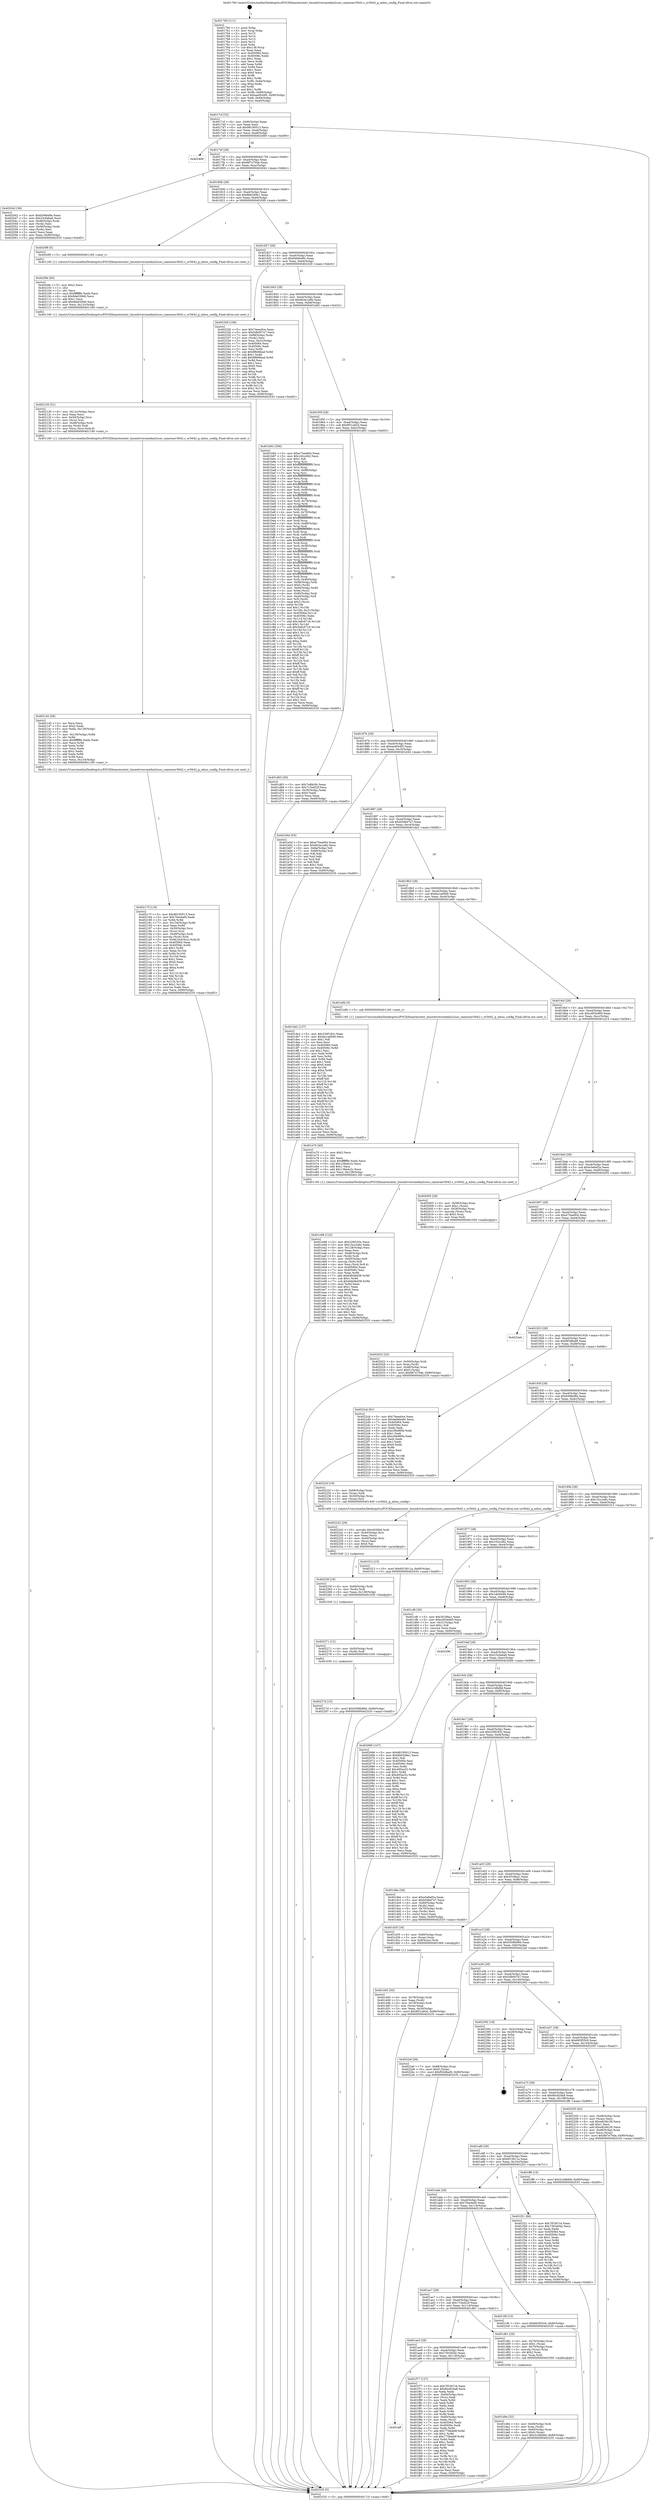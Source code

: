 digraph "0x401760" {
  label = "0x401760 (/mnt/c/Users/mathe/Desktop/tcc/POCII/binaries/extr_linuxdriversmediai2csoc_cameraov5642.c_ov5642_g_mbus_config_Final-ollvm.out::main(0))"
  labelloc = "t"
  node[shape=record]

  Entry [label="",width=0.3,height=0.3,shape=circle,fillcolor=black,style=filled]
  "0x4017cf" [label="{
     0x4017cf [32]\l
     | [instrs]\l
     &nbsp;&nbsp;0x4017cf \<+6\>: mov -0x90(%rbp),%eax\l
     &nbsp;&nbsp;0x4017d5 \<+2\>: mov %eax,%ecx\l
     &nbsp;&nbsp;0x4017d7 \<+6\>: sub $0x88195013,%ecx\l
     &nbsp;&nbsp;0x4017dd \<+6\>: mov %eax,-0xa4(%rbp)\l
     &nbsp;&nbsp;0x4017e3 \<+6\>: mov %ecx,-0xa8(%rbp)\l
     &nbsp;&nbsp;0x4017e9 \<+6\>: je 0000000000402469 \<main+0xd09\>\l
  }"]
  "0x402469" [label="{
     0x402469\l
  }", style=dashed]
  "0x4017ef" [label="{
     0x4017ef [28]\l
     | [instrs]\l
     &nbsp;&nbsp;0x4017ef \<+5\>: jmp 00000000004017f4 \<main+0x94\>\l
     &nbsp;&nbsp;0x4017f4 \<+6\>: mov -0xa4(%rbp),%eax\l
     &nbsp;&nbsp;0x4017fa \<+5\>: sub $0x887e70de,%eax\l
     &nbsp;&nbsp;0x4017ff \<+6\>: mov %eax,-0xac(%rbp)\l
     &nbsp;&nbsp;0x401805 \<+6\>: je 0000000000402042 \<main+0x8e2\>\l
  }"]
  Exit [label="",width=0.3,height=0.3,shape=circle,fillcolor=black,style=filled,peripheries=2]
  "0x402042" [label="{
     0x402042 [36]\l
     | [instrs]\l
     &nbsp;&nbsp;0x402042 \<+5\>: mov $0xfc09bd8e,%eax\l
     &nbsp;&nbsp;0x402047 \<+5\>: mov $0x23c6aba6,%ecx\l
     &nbsp;&nbsp;0x40204c \<+4\>: mov -0x48(%rbp),%rdx\l
     &nbsp;&nbsp;0x402050 \<+2\>: mov (%rdx),%esi\l
     &nbsp;&nbsp;0x402052 \<+4\>: mov -0x58(%rbp),%rdx\l
     &nbsp;&nbsp;0x402056 \<+2\>: cmp (%rdx),%esi\l
     &nbsp;&nbsp;0x402058 \<+3\>: cmovl %ecx,%eax\l
     &nbsp;&nbsp;0x40205b \<+6\>: mov %eax,-0x90(%rbp)\l
     &nbsp;&nbsp;0x402061 \<+5\>: jmp 0000000000402535 \<main+0xdd5\>\l
  }"]
  "0x40180b" [label="{
     0x40180b [28]\l
     | [instrs]\l
     &nbsp;&nbsp;0x40180b \<+5\>: jmp 0000000000401810 \<main+0xb0\>\l
     &nbsp;&nbsp;0x401810 \<+6\>: mov -0xa4(%rbp),%eax\l
     &nbsp;&nbsp;0x401816 \<+5\>: sub $0x8b6349e1,%eax\l
     &nbsp;&nbsp;0x40181b \<+6\>: mov %eax,-0xb0(%rbp)\l
     &nbsp;&nbsp;0x401821 \<+6\>: je 00000000004020f9 \<main+0x999\>\l
  }"]
  "0x40227d" [label="{
     0x40227d [15]\l
     | [instrs]\l
     &nbsp;&nbsp;0x40227d \<+10\>: movl $0x5508b984,-0x90(%rbp)\l
     &nbsp;&nbsp;0x402287 \<+5\>: jmp 0000000000402535 \<main+0xdd5\>\l
  }"]
  "0x4020f9" [label="{
     0x4020f9 [5]\l
     | [instrs]\l
     &nbsp;&nbsp;0x4020f9 \<+5\>: call 0000000000401160 \<next_i\>\l
     | [calls]\l
     &nbsp;&nbsp;0x401160 \{1\} (/mnt/c/Users/mathe/Desktop/tcc/POCII/binaries/extr_linuxdriversmediai2csoc_cameraov5642.c_ov5642_g_mbus_config_Final-ollvm.out::next_i)\l
  }"]
  "0x401827" [label="{
     0x401827 [28]\l
     | [instrs]\l
     &nbsp;&nbsp;0x401827 \<+5\>: jmp 000000000040182c \<main+0xcc\>\l
     &nbsp;&nbsp;0x40182c \<+6\>: mov -0xa4(%rbp),%eax\l
     &nbsp;&nbsp;0x401832 \<+5\>: sub $0x9a9eb48c,%eax\l
     &nbsp;&nbsp;0x401837 \<+6\>: mov %eax,-0xb4(%rbp)\l
     &nbsp;&nbsp;0x40183d \<+6\>: je 0000000000402326 \<main+0xbc6\>\l
  }"]
  "0x402271" [label="{
     0x402271 [12]\l
     | [instrs]\l
     &nbsp;&nbsp;0x402271 \<+4\>: mov -0x50(%rbp),%rdi\l
     &nbsp;&nbsp;0x402275 \<+3\>: mov (%rdi),%rdi\l
     &nbsp;&nbsp;0x402278 \<+5\>: call 0000000000401030 \<free@plt\>\l
     | [calls]\l
     &nbsp;&nbsp;0x401030 \{1\} (unknown)\l
  }"]
  "0x402326" [label="{
     0x402326 [108]\l
     | [instrs]\l
     &nbsp;&nbsp;0x402326 \<+5\>: mov $0x74eea0ce,%eax\l
     &nbsp;&nbsp;0x40232b \<+5\>: mov $0x5db007e7,%ecx\l
     &nbsp;&nbsp;0x402330 \<+7\>: mov -0x88(%rbp),%rdx\l
     &nbsp;&nbsp;0x402337 \<+2\>: mov (%rdx),%esi\l
     &nbsp;&nbsp;0x402339 \<+3\>: mov %esi,-0x2c(%rbp)\l
     &nbsp;&nbsp;0x40233c \<+7\>: mov 0x405064,%esi\l
     &nbsp;&nbsp;0x402343 \<+7\>: mov 0x40506c,%edi\l
     &nbsp;&nbsp;0x40234a \<+3\>: mov %esi,%r8d\l
     &nbsp;&nbsp;0x40234d \<+7\>: sub $0x8f8d6bad,%r8d\l
     &nbsp;&nbsp;0x402354 \<+4\>: sub $0x1,%r8d\l
     &nbsp;&nbsp;0x402358 \<+7\>: add $0x8f8d6bad,%r8d\l
     &nbsp;&nbsp;0x40235f \<+4\>: imul %r8d,%esi\l
     &nbsp;&nbsp;0x402363 \<+3\>: and $0x1,%esi\l
     &nbsp;&nbsp;0x402366 \<+3\>: cmp $0x0,%esi\l
     &nbsp;&nbsp;0x402369 \<+4\>: sete %r9b\l
     &nbsp;&nbsp;0x40236d \<+3\>: cmp $0xa,%edi\l
     &nbsp;&nbsp;0x402370 \<+4\>: setl %r10b\l
     &nbsp;&nbsp;0x402374 \<+3\>: mov %r9b,%r11b\l
     &nbsp;&nbsp;0x402377 \<+3\>: and %r10b,%r11b\l
     &nbsp;&nbsp;0x40237a \<+3\>: xor %r10b,%r9b\l
     &nbsp;&nbsp;0x40237d \<+3\>: or %r9b,%r11b\l
     &nbsp;&nbsp;0x402380 \<+4\>: test $0x1,%r11b\l
     &nbsp;&nbsp;0x402384 \<+3\>: cmovne %ecx,%eax\l
     &nbsp;&nbsp;0x402387 \<+6\>: mov %eax,-0x90(%rbp)\l
     &nbsp;&nbsp;0x40238d \<+5\>: jmp 0000000000402535 \<main+0xdd5\>\l
  }"]
  "0x401843" [label="{
     0x401843 [28]\l
     | [instrs]\l
     &nbsp;&nbsp;0x401843 \<+5\>: jmp 0000000000401848 \<main+0xe8\>\l
     &nbsp;&nbsp;0x401848 \<+6\>: mov -0xa4(%rbp),%eax\l
     &nbsp;&nbsp;0x40184e \<+5\>: sub $0x9e3a1a6b,%eax\l
     &nbsp;&nbsp;0x401853 \<+6\>: mov %eax,-0xb8(%rbp)\l
     &nbsp;&nbsp;0x401859 \<+6\>: je 0000000000401b92 \<main+0x432\>\l
  }"]
  "0x40225f" [label="{
     0x40225f [18]\l
     | [instrs]\l
     &nbsp;&nbsp;0x40225f \<+4\>: mov -0x68(%rbp),%rdi\l
     &nbsp;&nbsp;0x402263 \<+3\>: mov (%rdi),%rdi\l
     &nbsp;&nbsp;0x402266 \<+6\>: mov %eax,-0x138(%rbp)\l
     &nbsp;&nbsp;0x40226c \<+5\>: call 0000000000401030 \<free@plt\>\l
     | [calls]\l
     &nbsp;&nbsp;0x401030 \{1\} (unknown)\l
  }"]
  "0x401b92" [label="{
     0x401b92 [356]\l
     | [instrs]\l
     &nbsp;&nbsp;0x401b92 \<+5\>: mov $0xe75ea904,%eax\l
     &nbsp;&nbsp;0x401b97 \<+5\>: mov $0x162ccfd2,%ecx\l
     &nbsp;&nbsp;0x401b9c \<+2\>: mov $0x1,%dl\l
     &nbsp;&nbsp;0x401b9e \<+3\>: mov %rsp,%rsi\l
     &nbsp;&nbsp;0x401ba1 \<+4\>: add $0xfffffffffffffff0,%rsi\l
     &nbsp;&nbsp;0x401ba5 \<+3\>: mov %rsi,%rsp\l
     &nbsp;&nbsp;0x401ba8 \<+7\>: mov %rsi,-0x88(%rbp)\l
     &nbsp;&nbsp;0x401baf \<+3\>: mov %rsp,%rsi\l
     &nbsp;&nbsp;0x401bb2 \<+4\>: add $0xfffffffffffffff0,%rsi\l
     &nbsp;&nbsp;0x401bb6 \<+3\>: mov %rsi,%rsp\l
     &nbsp;&nbsp;0x401bb9 \<+3\>: mov %rsp,%rdi\l
     &nbsp;&nbsp;0x401bbc \<+4\>: add $0xfffffffffffffff0,%rdi\l
     &nbsp;&nbsp;0x401bc0 \<+3\>: mov %rdi,%rsp\l
     &nbsp;&nbsp;0x401bc3 \<+4\>: mov %rdi,-0x80(%rbp)\l
     &nbsp;&nbsp;0x401bc7 \<+3\>: mov %rsp,%rdi\l
     &nbsp;&nbsp;0x401bca \<+4\>: add $0xfffffffffffffff0,%rdi\l
     &nbsp;&nbsp;0x401bce \<+3\>: mov %rdi,%rsp\l
     &nbsp;&nbsp;0x401bd1 \<+4\>: mov %rdi,-0x78(%rbp)\l
     &nbsp;&nbsp;0x401bd5 \<+3\>: mov %rsp,%rdi\l
     &nbsp;&nbsp;0x401bd8 \<+4\>: add $0xfffffffffffffff0,%rdi\l
     &nbsp;&nbsp;0x401bdc \<+3\>: mov %rdi,%rsp\l
     &nbsp;&nbsp;0x401bdf \<+4\>: mov %rdi,-0x70(%rbp)\l
     &nbsp;&nbsp;0x401be3 \<+3\>: mov %rsp,%rdi\l
     &nbsp;&nbsp;0x401be6 \<+4\>: add $0xfffffffffffffff0,%rdi\l
     &nbsp;&nbsp;0x401bea \<+3\>: mov %rdi,%rsp\l
     &nbsp;&nbsp;0x401bed \<+4\>: mov %rdi,-0x68(%rbp)\l
     &nbsp;&nbsp;0x401bf1 \<+3\>: mov %rsp,%rdi\l
     &nbsp;&nbsp;0x401bf4 \<+4\>: add $0xfffffffffffffff0,%rdi\l
     &nbsp;&nbsp;0x401bf8 \<+3\>: mov %rdi,%rsp\l
     &nbsp;&nbsp;0x401bfb \<+4\>: mov %rdi,-0x60(%rbp)\l
     &nbsp;&nbsp;0x401bff \<+3\>: mov %rsp,%rdi\l
     &nbsp;&nbsp;0x401c02 \<+4\>: add $0xfffffffffffffff0,%rdi\l
     &nbsp;&nbsp;0x401c06 \<+3\>: mov %rdi,%rsp\l
     &nbsp;&nbsp;0x401c09 \<+4\>: mov %rdi,-0x58(%rbp)\l
     &nbsp;&nbsp;0x401c0d \<+3\>: mov %rsp,%rdi\l
     &nbsp;&nbsp;0x401c10 \<+4\>: add $0xfffffffffffffff0,%rdi\l
     &nbsp;&nbsp;0x401c14 \<+3\>: mov %rdi,%rsp\l
     &nbsp;&nbsp;0x401c17 \<+4\>: mov %rdi,-0x50(%rbp)\l
     &nbsp;&nbsp;0x401c1b \<+3\>: mov %rsp,%rdi\l
     &nbsp;&nbsp;0x401c1e \<+4\>: add $0xfffffffffffffff0,%rdi\l
     &nbsp;&nbsp;0x401c22 \<+3\>: mov %rdi,%rsp\l
     &nbsp;&nbsp;0x401c25 \<+4\>: mov %rdi,-0x48(%rbp)\l
     &nbsp;&nbsp;0x401c29 \<+3\>: mov %rsp,%rdi\l
     &nbsp;&nbsp;0x401c2c \<+4\>: add $0xfffffffffffffff0,%rdi\l
     &nbsp;&nbsp;0x401c30 \<+3\>: mov %rdi,%rsp\l
     &nbsp;&nbsp;0x401c33 \<+4\>: mov %rdi,-0x40(%rbp)\l
     &nbsp;&nbsp;0x401c37 \<+7\>: mov -0x88(%rbp),%rdi\l
     &nbsp;&nbsp;0x401c3e \<+6\>: movl $0x0,(%rdi)\l
     &nbsp;&nbsp;0x401c44 \<+7\>: mov -0x94(%rbp),%r8d\l
     &nbsp;&nbsp;0x401c4b \<+3\>: mov %r8d,(%rsi)\l
     &nbsp;&nbsp;0x401c4e \<+4\>: mov -0x80(%rbp),%rdi\l
     &nbsp;&nbsp;0x401c52 \<+7\>: mov -0xa0(%rbp),%r9\l
     &nbsp;&nbsp;0x401c59 \<+3\>: mov %r9,(%rdi)\l
     &nbsp;&nbsp;0x401c5c \<+3\>: cmpl $0x2,(%rsi)\l
     &nbsp;&nbsp;0x401c5f \<+4\>: setne %r10b\l
     &nbsp;&nbsp;0x401c63 \<+4\>: and $0x1,%r10b\l
     &nbsp;&nbsp;0x401c67 \<+4\>: mov %r10b,-0x31(%rbp)\l
     &nbsp;&nbsp;0x401c6b \<+8\>: mov 0x405064,%r11d\l
     &nbsp;&nbsp;0x401c73 \<+7\>: mov 0x40506c,%ebx\l
     &nbsp;&nbsp;0x401c7a \<+3\>: mov %r11d,%r14d\l
     &nbsp;&nbsp;0x401c7d \<+7\>: add $0x3a6c6718,%r14d\l
     &nbsp;&nbsp;0x401c84 \<+4\>: sub $0x1,%r14d\l
     &nbsp;&nbsp;0x401c88 \<+7\>: sub $0x3a6c6718,%r14d\l
     &nbsp;&nbsp;0x401c8f \<+4\>: imul %r14d,%r11d\l
     &nbsp;&nbsp;0x401c93 \<+4\>: and $0x1,%r11d\l
     &nbsp;&nbsp;0x401c97 \<+4\>: cmp $0x0,%r11d\l
     &nbsp;&nbsp;0x401c9b \<+4\>: sete %r10b\l
     &nbsp;&nbsp;0x401c9f \<+3\>: cmp $0xa,%ebx\l
     &nbsp;&nbsp;0x401ca2 \<+4\>: setl %r15b\l
     &nbsp;&nbsp;0x401ca6 \<+3\>: mov %r10b,%r12b\l
     &nbsp;&nbsp;0x401ca9 \<+4\>: xor $0xff,%r12b\l
     &nbsp;&nbsp;0x401cad \<+3\>: mov %r15b,%r13b\l
     &nbsp;&nbsp;0x401cb0 \<+4\>: xor $0xff,%r13b\l
     &nbsp;&nbsp;0x401cb4 \<+3\>: xor $0x1,%dl\l
     &nbsp;&nbsp;0x401cb7 \<+3\>: mov %r12b,%sil\l
     &nbsp;&nbsp;0x401cba \<+4\>: and $0xff,%sil\l
     &nbsp;&nbsp;0x401cbe \<+3\>: and %dl,%r10b\l
     &nbsp;&nbsp;0x401cc1 \<+3\>: mov %r13b,%dil\l
     &nbsp;&nbsp;0x401cc4 \<+4\>: and $0xff,%dil\l
     &nbsp;&nbsp;0x401cc8 \<+3\>: and %dl,%r15b\l
     &nbsp;&nbsp;0x401ccb \<+3\>: or %r10b,%sil\l
     &nbsp;&nbsp;0x401cce \<+3\>: or %r15b,%dil\l
     &nbsp;&nbsp;0x401cd1 \<+3\>: xor %dil,%sil\l
     &nbsp;&nbsp;0x401cd4 \<+3\>: or %r13b,%r12b\l
     &nbsp;&nbsp;0x401cd7 \<+4\>: xor $0xff,%r12b\l
     &nbsp;&nbsp;0x401cdb \<+3\>: or $0x1,%dl\l
     &nbsp;&nbsp;0x401cde \<+3\>: and %dl,%r12b\l
     &nbsp;&nbsp;0x401ce1 \<+3\>: or %r12b,%sil\l
     &nbsp;&nbsp;0x401ce4 \<+4\>: test $0x1,%sil\l
     &nbsp;&nbsp;0x401ce8 \<+3\>: cmovne %ecx,%eax\l
     &nbsp;&nbsp;0x401ceb \<+6\>: mov %eax,-0x90(%rbp)\l
     &nbsp;&nbsp;0x401cf1 \<+5\>: jmp 0000000000402535 \<main+0xdd5\>\l
  }"]
  "0x40185f" [label="{
     0x40185f [28]\l
     | [instrs]\l
     &nbsp;&nbsp;0x40185f \<+5\>: jmp 0000000000401864 \<main+0x104\>\l
     &nbsp;&nbsp;0x401864 \<+6\>: mov -0xa4(%rbp),%eax\l
     &nbsp;&nbsp;0x40186a \<+5\>: sub $0x9f31a92d,%eax\l
     &nbsp;&nbsp;0x40186f \<+6\>: mov %eax,-0xbc(%rbp)\l
     &nbsp;&nbsp;0x401875 \<+6\>: je 0000000000401d63 \<main+0x603\>\l
  }"]
  "0x402242" [label="{
     0x402242 [29]\l
     | [instrs]\l
     &nbsp;&nbsp;0x402242 \<+10\>: movabs $0x4030b6,%rdi\l
     &nbsp;&nbsp;0x40224c \<+4\>: mov -0x40(%rbp),%rsi\l
     &nbsp;&nbsp;0x402250 \<+2\>: mov %eax,(%rsi)\l
     &nbsp;&nbsp;0x402252 \<+4\>: mov -0x40(%rbp),%rsi\l
     &nbsp;&nbsp;0x402256 \<+2\>: mov (%rsi),%esi\l
     &nbsp;&nbsp;0x402258 \<+2\>: mov $0x0,%al\l
     &nbsp;&nbsp;0x40225a \<+5\>: call 0000000000401040 \<printf@plt\>\l
     | [calls]\l
     &nbsp;&nbsp;0x401040 \{1\} (unknown)\l
  }"]
  "0x401d63" [label="{
     0x401d63 [30]\l
     | [instrs]\l
     &nbsp;&nbsp;0x401d63 \<+5\>: mov $0x7e8fa3fc,%eax\l
     &nbsp;&nbsp;0x401d68 \<+5\>: mov $0x715ed22f,%ecx\l
     &nbsp;&nbsp;0x401d6d \<+3\>: mov -0x30(%rbp),%edx\l
     &nbsp;&nbsp;0x401d70 \<+3\>: cmp $0x0,%edx\l
     &nbsp;&nbsp;0x401d73 \<+3\>: cmove %ecx,%eax\l
     &nbsp;&nbsp;0x401d76 \<+6\>: mov %eax,-0x90(%rbp)\l
     &nbsp;&nbsp;0x401d7c \<+5\>: jmp 0000000000402535 \<main+0xdd5\>\l
  }"]
  "0x40187b" [label="{
     0x40187b [28]\l
     | [instrs]\l
     &nbsp;&nbsp;0x40187b \<+5\>: jmp 0000000000401880 \<main+0x120\>\l
     &nbsp;&nbsp;0x401880 \<+6\>: mov -0xa4(%rbp),%eax\l
     &nbsp;&nbsp;0x401886 \<+5\>: sub $0xaed044f5,%eax\l
     &nbsp;&nbsp;0x40188b \<+6\>: mov %eax,-0xc0(%rbp)\l
     &nbsp;&nbsp;0x401891 \<+6\>: je 0000000000401b5d \<main+0x3fd\>\l
  }"]
  "0x40217f" [label="{
     0x40217f [119]\l
     | [instrs]\l
     &nbsp;&nbsp;0x40217f \<+5\>: mov $0x88195013,%ecx\l
     &nbsp;&nbsp;0x402184 \<+5\>: mov $0x70ee4ef4,%edx\l
     &nbsp;&nbsp;0x402189 \<+3\>: xor %r8d,%r8d\l
     &nbsp;&nbsp;0x40218c \<+7\>: mov -0x134(%rbp),%r9d\l
     &nbsp;&nbsp;0x402193 \<+4\>: imul %eax,%r9d\l
     &nbsp;&nbsp;0x402197 \<+4\>: mov -0x50(%rbp),%rsi\l
     &nbsp;&nbsp;0x40219b \<+3\>: mov (%rsi),%rsi\l
     &nbsp;&nbsp;0x40219e \<+4\>: mov -0x48(%rbp),%rdi\l
     &nbsp;&nbsp;0x4021a2 \<+3\>: movslq (%rdi),%rdi\l
     &nbsp;&nbsp;0x4021a5 \<+5\>: mov %r9d,0x4(%rsi,%rdi,8)\l
     &nbsp;&nbsp;0x4021aa \<+7\>: mov 0x405064,%eax\l
     &nbsp;&nbsp;0x4021b1 \<+8\>: mov 0x40506c,%r9d\l
     &nbsp;&nbsp;0x4021b9 \<+4\>: sub $0x1,%r8d\l
     &nbsp;&nbsp;0x4021bd \<+3\>: mov %eax,%r10d\l
     &nbsp;&nbsp;0x4021c0 \<+3\>: add %r8d,%r10d\l
     &nbsp;&nbsp;0x4021c3 \<+4\>: imul %r10d,%eax\l
     &nbsp;&nbsp;0x4021c7 \<+3\>: and $0x1,%eax\l
     &nbsp;&nbsp;0x4021ca \<+3\>: cmp $0x0,%eax\l
     &nbsp;&nbsp;0x4021cd \<+4\>: sete %r11b\l
     &nbsp;&nbsp;0x4021d1 \<+4\>: cmp $0xa,%r9d\l
     &nbsp;&nbsp;0x4021d5 \<+3\>: setl %bl\l
     &nbsp;&nbsp;0x4021d8 \<+3\>: mov %r11b,%r14b\l
     &nbsp;&nbsp;0x4021db \<+3\>: and %bl,%r14b\l
     &nbsp;&nbsp;0x4021de \<+3\>: xor %bl,%r11b\l
     &nbsp;&nbsp;0x4021e1 \<+3\>: or %r11b,%r14b\l
     &nbsp;&nbsp;0x4021e4 \<+4\>: test $0x1,%r14b\l
     &nbsp;&nbsp;0x4021e8 \<+3\>: cmovne %edx,%ecx\l
     &nbsp;&nbsp;0x4021eb \<+6\>: mov %ecx,-0x90(%rbp)\l
     &nbsp;&nbsp;0x4021f1 \<+5\>: jmp 0000000000402535 \<main+0xdd5\>\l
  }"]
  "0x401b5d" [label="{
     0x401b5d [53]\l
     | [instrs]\l
     &nbsp;&nbsp;0x401b5d \<+5\>: mov $0xe75ea904,%eax\l
     &nbsp;&nbsp;0x401b62 \<+5\>: mov $0x9e3a1a6b,%ecx\l
     &nbsp;&nbsp;0x401b67 \<+6\>: mov -0x8a(%rbp),%dl\l
     &nbsp;&nbsp;0x401b6d \<+7\>: mov -0x89(%rbp),%sil\l
     &nbsp;&nbsp;0x401b74 \<+3\>: mov %dl,%dil\l
     &nbsp;&nbsp;0x401b77 \<+3\>: and %sil,%dil\l
     &nbsp;&nbsp;0x401b7a \<+3\>: xor %sil,%dl\l
     &nbsp;&nbsp;0x401b7d \<+3\>: or %dl,%dil\l
     &nbsp;&nbsp;0x401b80 \<+4\>: test $0x1,%dil\l
     &nbsp;&nbsp;0x401b84 \<+3\>: cmovne %ecx,%eax\l
     &nbsp;&nbsp;0x401b87 \<+6\>: mov %eax,-0x90(%rbp)\l
     &nbsp;&nbsp;0x401b8d \<+5\>: jmp 0000000000402535 \<main+0xdd5\>\l
  }"]
  "0x401897" [label="{
     0x401897 [28]\l
     | [instrs]\l
     &nbsp;&nbsp;0x401897 \<+5\>: jmp 000000000040189c \<main+0x13c\>\l
     &nbsp;&nbsp;0x40189c \<+6\>: mov -0xa4(%rbp),%eax\l
     &nbsp;&nbsp;0x4018a2 \<+5\>: sub $0xb5dbd7a7,%eax\l
     &nbsp;&nbsp;0x4018a7 \<+6\>: mov %eax,-0xc4(%rbp)\l
     &nbsp;&nbsp;0x4018ad \<+6\>: je 0000000000401de2 \<main+0x682\>\l
  }"]
  "0x402535" [label="{
     0x402535 [5]\l
     | [instrs]\l
     &nbsp;&nbsp;0x402535 \<+5\>: jmp 00000000004017cf \<main+0x6f\>\l
  }"]
  "0x401760" [label="{
     0x401760 [111]\l
     | [instrs]\l
     &nbsp;&nbsp;0x401760 \<+1\>: push %rbp\l
     &nbsp;&nbsp;0x401761 \<+3\>: mov %rsp,%rbp\l
     &nbsp;&nbsp;0x401764 \<+2\>: push %r15\l
     &nbsp;&nbsp;0x401766 \<+2\>: push %r14\l
     &nbsp;&nbsp;0x401768 \<+2\>: push %r13\l
     &nbsp;&nbsp;0x40176a \<+2\>: push %r12\l
     &nbsp;&nbsp;0x40176c \<+1\>: push %rbx\l
     &nbsp;&nbsp;0x40176d \<+7\>: sub $0x138,%rsp\l
     &nbsp;&nbsp;0x401774 \<+2\>: xor %eax,%eax\l
     &nbsp;&nbsp;0x401776 \<+7\>: mov 0x405064,%ecx\l
     &nbsp;&nbsp;0x40177d \<+7\>: mov 0x40506c,%edx\l
     &nbsp;&nbsp;0x401784 \<+3\>: sub $0x1,%eax\l
     &nbsp;&nbsp;0x401787 \<+3\>: mov %ecx,%r8d\l
     &nbsp;&nbsp;0x40178a \<+3\>: add %eax,%r8d\l
     &nbsp;&nbsp;0x40178d \<+4\>: imul %r8d,%ecx\l
     &nbsp;&nbsp;0x401791 \<+3\>: and $0x1,%ecx\l
     &nbsp;&nbsp;0x401794 \<+3\>: cmp $0x0,%ecx\l
     &nbsp;&nbsp;0x401797 \<+4\>: sete %r9b\l
     &nbsp;&nbsp;0x40179b \<+4\>: and $0x1,%r9b\l
     &nbsp;&nbsp;0x40179f \<+7\>: mov %r9b,-0x8a(%rbp)\l
     &nbsp;&nbsp;0x4017a6 \<+3\>: cmp $0xa,%edx\l
     &nbsp;&nbsp;0x4017a9 \<+4\>: setl %r9b\l
     &nbsp;&nbsp;0x4017ad \<+4\>: and $0x1,%r9b\l
     &nbsp;&nbsp;0x4017b1 \<+7\>: mov %r9b,-0x89(%rbp)\l
     &nbsp;&nbsp;0x4017b8 \<+10\>: movl $0xaed044f5,-0x90(%rbp)\l
     &nbsp;&nbsp;0x4017c2 \<+6\>: mov %edi,-0x94(%rbp)\l
     &nbsp;&nbsp;0x4017c8 \<+7\>: mov %rsi,-0xa0(%rbp)\l
  }"]
  "0x402145" [label="{
     0x402145 [58]\l
     | [instrs]\l
     &nbsp;&nbsp;0x402145 \<+2\>: xor %ecx,%ecx\l
     &nbsp;&nbsp;0x402147 \<+5\>: mov $0x2,%edx\l
     &nbsp;&nbsp;0x40214c \<+6\>: mov %edx,-0x130(%rbp)\l
     &nbsp;&nbsp;0x402152 \<+1\>: cltd\l
     &nbsp;&nbsp;0x402153 \<+7\>: mov -0x130(%rbp),%r8d\l
     &nbsp;&nbsp;0x40215a \<+3\>: idiv %r8d\l
     &nbsp;&nbsp;0x40215d \<+6\>: imul $0xfffffffe,%edx,%edx\l
     &nbsp;&nbsp;0x402163 \<+3\>: mov %ecx,%r9d\l
     &nbsp;&nbsp;0x402166 \<+3\>: sub %edx,%r9d\l
     &nbsp;&nbsp;0x402169 \<+2\>: mov %ecx,%edx\l
     &nbsp;&nbsp;0x40216b \<+3\>: sub $0x1,%edx\l
     &nbsp;&nbsp;0x40216e \<+3\>: add %edx,%r9d\l
     &nbsp;&nbsp;0x402171 \<+3\>: sub %r9d,%ecx\l
     &nbsp;&nbsp;0x402174 \<+6\>: mov %ecx,-0x134(%rbp)\l
     &nbsp;&nbsp;0x40217a \<+5\>: call 0000000000401160 \<next_i\>\l
     | [calls]\l
     &nbsp;&nbsp;0x401160 \{1\} (/mnt/c/Users/mathe/Desktop/tcc/POCII/binaries/extr_linuxdriversmediai2csoc_cameraov5642.c_ov5642_g_mbus_config_Final-ollvm.out::next_i)\l
  }"]
  "0x402126" [label="{
     0x402126 [31]\l
     | [instrs]\l
     &nbsp;&nbsp;0x402126 \<+6\>: mov -0x12c(%rbp),%ecx\l
     &nbsp;&nbsp;0x40212c \<+3\>: imul %eax,%ecx\l
     &nbsp;&nbsp;0x40212f \<+4\>: mov -0x50(%rbp),%rsi\l
     &nbsp;&nbsp;0x402133 \<+3\>: mov (%rsi),%rsi\l
     &nbsp;&nbsp;0x402136 \<+4\>: mov -0x48(%rbp),%rdi\l
     &nbsp;&nbsp;0x40213a \<+3\>: movslq (%rdi),%rdi\l
     &nbsp;&nbsp;0x40213d \<+3\>: mov %ecx,(%rsi,%rdi,8)\l
     &nbsp;&nbsp;0x402140 \<+5\>: call 0000000000401160 \<next_i\>\l
     | [calls]\l
     &nbsp;&nbsp;0x401160 \{1\} (/mnt/c/Users/mathe/Desktop/tcc/POCII/binaries/extr_linuxdriversmediai2csoc_cameraov5642.c_ov5642_g_mbus_config_Final-ollvm.out::next_i)\l
  }"]
  "0x401de2" [label="{
     0x401de2 [137]\l
     | [instrs]\l
     &nbsp;&nbsp;0x401de2 \<+5\>: mov $0x329f183c,%eax\l
     &nbsp;&nbsp;0x401de7 \<+5\>: mov $0xba1ad949,%ecx\l
     &nbsp;&nbsp;0x401dec \<+2\>: mov $0x1,%dl\l
     &nbsp;&nbsp;0x401dee \<+2\>: xor %esi,%esi\l
     &nbsp;&nbsp;0x401df0 \<+7\>: mov 0x405064,%edi\l
     &nbsp;&nbsp;0x401df7 \<+8\>: mov 0x40506c,%r8d\l
     &nbsp;&nbsp;0x401dff \<+3\>: sub $0x1,%esi\l
     &nbsp;&nbsp;0x401e02 \<+3\>: mov %edi,%r9d\l
     &nbsp;&nbsp;0x401e05 \<+3\>: add %esi,%r9d\l
     &nbsp;&nbsp;0x401e08 \<+4\>: imul %r9d,%edi\l
     &nbsp;&nbsp;0x401e0c \<+3\>: and $0x1,%edi\l
     &nbsp;&nbsp;0x401e0f \<+3\>: cmp $0x0,%edi\l
     &nbsp;&nbsp;0x401e12 \<+4\>: sete %r10b\l
     &nbsp;&nbsp;0x401e16 \<+4\>: cmp $0xa,%r8d\l
     &nbsp;&nbsp;0x401e1a \<+4\>: setl %r11b\l
     &nbsp;&nbsp;0x401e1e \<+3\>: mov %r10b,%bl\l
     &nbsp;&nbsp;0x401e21 \<+3\>: xor $0xff,%bl\l
     &nbsp;&nbsp;0x401e24 \<+3\>: mov %r11b,%r14b\l
     &nbsp;&nbsp;0x401e27 \<+4\>: xor $0xff,%r14b\l
     &nbsp;&nbsp;0x401e2b \<+3\>: xor $0x1,%dl\l
     &nbsp;&nbsp;0x401e2e \<+3\>: mov %bl,%r15b\l
     &nbsp;&nbsp;0x401e31 \<+4\>: and $0xff,%r15b\l
     &nbsp;&nbsp;0x401e35 \<+3\>: and %dl,%r10b\l
     &nbsp;&nbsp;0x401e38 \<+3\>: mov %r14b,%r12b\l
     &nbsp;&nbsp;0x401e3b \<+4\>: and $0xff,%r12b\l
     &nbsp;&nbsp;0x401e3f \<+3\>: and %dl,%r11b\l
     &nbsp;&nbsp;0x401e42 \<+3\>: or %r10b,%r15b\l
     &nbsp;&nbsp;0x401e45 \<+3\>: or %r11b,%r12b\l
     &nbsp;&nbsp;0x401e48 \<+3\>: xor %r12b,%r15b\l
     &nbsp;&nbsp;0x401e4b \<+3\>: or %r14b,%bl\l
     &nbsp;&nbsp;0x401e4e \<+3\>: xor $0xff,%bl\l
     &nbsp;&nbsp;0x401e51 \<+3\>: or $0x1,%dl\l
     &nbsp;&nbsp;0x401e54 \<+2\>: and %dl,%bl\l
     &nbsp;&nbsp;0x401e56 \<+3\>: or %bl,%r15b\l
     &nbsp;&nbsp;0x401e59 \<+4\>: test $0x1,%r15b\l
     &nbsp;&nbsp;0x401e5d \<+3\>: cmovne %ecx,%eax\l
     &nbsp;&nbsp;0x401e60 \<+6\>: mov %eax,-0x90(%rbp)\l
     &nbsp;&nbsp;0x401e66 \<+5\>: jmp 0000000000402535 \<main+0xdd5\>\l
  }"]
  "0x4018b3" [label="{
     0x4018b3 [28]\l
     | [instrs]\l
     &nbsp;&nbsp;0x4018b3 \<+5\>: jmp 00000000004018b8 \<main+0x158\>\l
     &nbsp;&nbsp;0x4018b8 \<+6\>: mov -0xa4(%rbp),%eax\l
     &nbsp;&nbsp;0x4018be \<+5\>: sub $0xba1ad949,%eax\l
     &nbsp;&nbsp;0x4018c3 \<+6\>: mov %eax,-0xc8(%rbp)\l
     &nbsp;&nbsp;0x4018c9 \<+6\>: je 0000000000401e6b \<main+0x70b\>\l
  }"]
  "0x4020fe" [label="{
     0x4020fe [40]\l
     | [instrs]\l
     &nbsp;&nbsp;0x4020fe \<+5\>: mov $0x2,%ecx\l
     &nbsp;&nbsp;0x402103 \<+1\>: cltd\l
     &nbsp;&nbsp;0x402104 \<+2\>: idiv %ecx\l
     &nbsp;&nbsp;0x402106 \<+6\>: imul $0xfffffffe,%edx,%ecx\l
     &nbsp;&nbsp;0x40210c \<+6\>: sub $0x9de03940,%ecx\l
     &nbsp;&nbsp;0x402112 \<+3\>: add $0x1,%ecx\l
     &nbsp;&nbsp;0x402115 \<+6\>: add $0x9de03940,%ecx\l
     &nbsp;&nbsp;0x40211b \<+6\>: mov %ecx,-0x12c(%rbp)\l
     &nbsp;&nbsp;0x402121 \<+5\>: call 0000000000401160 \<next_i\>\l
     | [calls]\l
     &nbsp;&nbsp;0x401160 \{1\} (/mnt/c/Users/mathe/Desktop/tcc/POCII/binaries/extr_linuxdriversmediai2csoc_cameraov5642.c_ov5642_g_mbus_config_Final-ollvm.out::next_i)\l
  }"]
  "0x401e6b" [label="{
     0x401e6b [5]\l
     | [instrs]\l
     &nbsp;&nbsp;0x401e6b \<+5\>: call 0000000000401160 \<next_i\>\l
     | [calls]\l
     &nbsp;&nbsp;0x401160 \{1\} (/mnt/c/Users/mathe/Desktop/tcc/POCII/binaries/extr_linuxdriversmediai2csoc_cameraov5642.c_ov5642_g_mbus_config_Final-ollvm.out::next_i)\l
  }"]
  "0x4018cf" [label="{
     0x4018cf [28]\l
     | [instrs]\l
     &nbsp;&nbsp;0x4018cf \<+5\>: jmp 00000000004018d4 \<main+0x174\>\l
     &nbsp;&nbsp;0x4018d4 \<+6\>: mov -0xa4(%rbp),%eax\l
     &nbsp;&nbsp;0x4018da \<+5\>: sub $0xcd03e460,%eax\l
     &nbsp;&nbsp;0x4018df \<+6\>: mov %eax,-0xcc(%rbp)\l
     &nbsp;&nbsp;0x4018e5 \<+6\>: je 0000000000401d14 \<main+0x5b4\>\l
  }"]
  "0x402022" [label="{
     0x402022 [32]\l
     | [instrs]\l
     &nbsp;&nbsp;0x402022 \<+4\>: mov -0x50(%rbp),%rdi\l
     &nbsp;&nbsp;0x402026 \<+3\>: mov %rax,(%rdi)\l
     &nbsp;&nbsp;0x402029 \<+4\>: mov -0x48(%rbp),%rax\l
     &nbsp;&nbsp;0x40202d \<+6\>: movl $0x0,(%rax)\l
     &nbsp;&nbsp;0x402033 \<+10\>: movl $0x887e70de,-0x90(%rbp)\l
     &nbsp;&nbsp;0x40203d \<+5\>: jmp 0000000000402535 \<main+0xdd5\>\l
  }"]
  "0x401d14" [label="{
     0x401d14\l
  }", style=dashed]
  "0x4018eb" [label="{
     0x4018eb [28]\l
     | [instrs]\l
     &nbsp;&nbsp;0x4018eb \<+5\>: jmp 00000000004018f0 \<main+0x190\>\l
     &nbsp;&nbsp;0x4018f0 \<+6\>: mov -0xa4(%rbp),%eax\l
     &nbsp;&nbsp;0x4018f6 \<+5\>: sub $0xe3e6ef2a,%eax\l
     &nbsp;&nbsp;0x4018fb \<+6\>: mov %eax,-0xd0(%rbp)\l
     &nbsp;&nbsp;0x401901 \<+6\>: je 0000000000402005 \<main+0x8a5\>\l
  }"]
  "0x401aff" [label="{
     0x401aff\l
  }", style=dashed]
  "0x402005" [label="{
     0x402005 [29]\l
     | [instrs]\l
     &nbsp;&nbsp;0x402005 \<+4\>: mov -0x58(%rbp),%rax\l
     &nbsp;&nbsp;0x402009 \<+6\>: movl $0x1,(%rax)\l
     &nbsp;&nbsp;0x40200f \<+4\>: mov -0x58(%rbp),%rax\l
     &nbsp;&nbsp;0x402013 \<+3\>: movslq (%rax),%rax\l
     &nbsp;&nbsp;0x402016 \<+4\>: shl $0x3,%rax\l
     &nbsp;&nbsp;0x40201a \<+3\>: mov %rax,%rdi\l
     &nbsp;&nbsp;0x40201d \<+5\>: call 0000000000401050 \<malloc@plt\>\l
     | [calls]\l
     &nbsp;&nbsp;0x401050 \{1\} (unknown)\l
  }"]
  "0x401907" [label="{
     0x401907 [28]\l
     | [instrs]\l
     &nbsp;&nbsp;0x401907 \<+5\>: jmp 000000000040190c \<main+0x1ac\>\l
     &nbsp;&nbsp;0x40190c \<+6\>: mov -0xa4(%rbp),%eax\l
     &nbsp;&nbsp;0x401912 \<+5\>: sub $0xe75ea904,%eax\l
     &nbsp;&nbsp;0x401917 \<+6\>: mov %eax,-0xd4(%rbp)\l
     &nbsp;&nbsp;0x40191d \<+6\>: je 00000000004023a4 \<main+0xc44\>\l
  }"]
  "0x401f77" [label="{
     0x401f77 [127]\l
     | [instrs]\l
     &nbsp;&nbsp;0x401f77 \<+5\>: mov $0x7f5367c4,%eax\l
     &nbsp;&nbsp;0x401f7c \<+5\>: mov $0x6bc820a8,%ecx\l
     &nbsp;&nbsp;0x401f81 \<+2\>: xor %edx,%edx\l
     &nbsp;&nbsp;0x401f83 \<+4\>: mov -0x60(%rbp),%rsi\l
     &nbsp;&nbsp;0x401f87 \<+2\>: mov (%rsi),%edi\l
     &nbsp;&nbsp;0x401f89 \<+3\>: mov %edx,%r8d\l
     &nbsp;&nbsp;0x401f8c \<+3\>: sub %edi,%r8d\l
     &nbsp;&nbsp;0x401f8f \<+2\>: mov %edx,%edi\l
     &nbsp;&nbsp;0x401f91 \<+3\>: sub $0x1,%edi\l
     &nbsp;&nbsp;0x401f94 \<+3\>: add %edi,%r8d\l
     &nbsp;&nbsp;0x401f97 \<+3\>: sub %r8d,%edx\l
     &nbsp;&nbsp;0x401f9a \<+4\>: mov -0x60(%rbp),%rsi\l
     &nbsp;&nbsp;0x401f9e \<+2\>: mov %edx,(%rsi)\l
     &nbsp;&nbsp;0x401fa0 \<+7\>: mov 0x405064,%edx\l
     &nbsp;&nbsp;0x401fa7 \<+7\>: mov 0x40506c,%edi\l
     &nbsp;&nbsp;0x401fae \<+3\>: mov %edx,%r8d\l
     &nbsp;&nbsp;0x401fb1 \<+7\>: add $0x7758ab9f,%r8d\l
     &nbsp;&nbsp;0x401fb8 \<+4\>: sub $0x1,%r8d\l
     &nbsp;&nbsp;0x401fbc \<+7\>: sub $0x7758ab9f,%r8d\l
     &nbsp;&nbsp;0x401fc3 \<+4\>: imul %r8d,%edx\l
     &nbsp;&nbsp;0x401fc7 \<+3\>: and $0x1,%edx\l
     &nbsp;&nbsp;0x401fca \<+3\>: cmp $0x0,%edx\l
     &nbsp;&nbsp;0x401fcd \<+4\>: sete %r9b\l
     &nbsp;&nbsp;0x401fd1 \<+3\>: cmp $0xa,%edi\l
     &nbsp;&nbsp;0x401fd4 \<+4\>: setl %r10b\l
     &nbsp;&nbsp;0x401fd8 \<+3\>: mov %r9b,%r11b\l
     &nbsp;&nbsp;0x401fdb \<+3\>: and %r10b,%r11b\l
     &nbsp;&nbsp;0x401fde \<+3\>: xor %r10b,%r9b\l
     &nbsp;&nbsp;0x401fe1 \<+3\>: or %r9b,%r11b\l
     &nbsp;&nbsp;0x401fe4 \<+4\>: test $0x1,%r11b\l
     &nbsp;&nbsp;0x401fe8 \<+3\>: cmovne %ecx,%eax\l
     &nbsp;&nbsp;0x401feb \<+6\>: mov %eax,-0x90(%rbp)\l
     &nbsp;&nbsp;0x401ff1 \<+5\>: jmp 0000000000402535 \<main+0xdd5\>\l
  }"]
  "0x4023a4" [label="{
     0x4023a4\l
  }", style=dashed]
  "0x401923" [label="{
     0x401923 [28]\l
     | [instrs]\l
     &nbsp;&nbsp;0x401923 \<+5\>: jmp 0000000000401928 \<main+0x1c8\>\l
     &nbsp;&nbsp;0x401928 \<+6\>: mov -0xa4(%rbp),%eax\l
     &nbsp;&nbsp;0x40192e \<+5\>: sub $0xf93d8ad9,%eax\l
     &nbsp;&nbsp;0x401933 \<+6\>: mov %eax,-0xd8(%rbp)\l
     &nbsp;&nbsp;0x401939 \<+6\>: je 00000000004022cb \<main+0xb6b\>\l
  }"]
  "0x401e98" [label="{
     0x401e98 [122]\l
     | [instrs]\l
     &nbsp;&nbsp;0x401e98 \<+5\>: mov $0x329f183c,%ecx\l
     &nbsp;&nbsp;0x401e9d \<+5\>: mov $0x15cc2a9c,%edx\l
     &nbsp;&nbsp;0x401ea2 \<+6\>: mov -0x128(%rbp),%esi\l
     &nbsp;&nbsp;0x401ea8 \<+3\>: imul %eax,%esi\l
     &nbsp;&nbsp;0x401eab \<+4\>: mov -0x68(%rbp),%rdi\l
     &nbsp;&nbsp;0x401eaf \<+3\>: mov (%rdi),%rdi\l
     &nbsp;&nbsp;0x401eb2 \<+4\>: mov -0x60(%rbp),%r8\l
     &nbsp;&nbsp;0x401eb6 \<+3\>: movslq (%r8),%r8\l
     &nbsp;&nbsp;0x401eb9 \<+4\>: mov %esi,(%rdi,%r8,4)\l
     &nbsp;&nbsp;0x401ebd \<+7\>: mov 0x405064,%eax\l
     &nbsp;&nbsp;0x401ec4 \<+7\>: mov 0x40506c,%esi\l
     &nbsp;&nbsp;0x401ecb \<+3\>: mov %eax,%r9d\l
     &nbsp;&nbsp;0x401ece \<+7\>: add $0x64b0bd38,%r9d\l
     &nbsp;&nbsp;0x401ed5 \<+4\>: sub $0x1,%r9d\l
     &nbsp;&nbsp;0x401ed9 \<+7\>: sub $0x64b0bd38,%r9d\l
     &nbsp;&nbsp;0x401ee0 \<+4\>: imul %r9d,%eax\l
     &nbsp;&nbsp;0x401ee4 \<+3\>: and $0x1,%eax\l
     &nbsp;&nbsp;0x401ee7 \<+3\>: cmp $0x0,%eax\l
     &nbsp;&nbsp;0x401eea \<+4\>: sete %r10b\l
     &nbsp;&nbsp;0x401eee \<+3\>: cmp $0xa,%esi\l
     &nbsp;&nbsp;0x401ef1 \<+4\>: setl %r11b\l
     &nbsp;&nbsp;0x401ef5 \<+3\>: mov %r10b,%bl\l
     &nbsp;&nbsp;0x401ef8 \<+3\>: and %r11b,%bl\l
     &nbsp;&nbsp;0x401efb \<+3\>: xor %r11b,%r10b\l
     &nbsp;&nbsp;0x401efe \<+3\>: or %r10b,%bl\l
     &nbsp;&nbsp;0x401f01 \<+3\>: test $0x1,%bl\l
     &nbsp;&nbsp;0x401f04 \<+3\>: cmovne %edx,%ecx\l
     &nbsp;&nbsp;0x401f07 \<+6\>: mov %ecx,-0x90(%rbp)\l
     &nbsp;&nbsp;0x401f0d \<+5\>: jmp 0000000000402535 \<main+0xdd5\>\l
  }"]
  "0x4022cb" [label="{
     0x4022cb [91]\l
     | [instrs]\l
     &nbsp;&nbsp;0x4022cb \<+5\>: mov $0x74eea0ce,%eax\l
     &nbsp;&nbsp;0x4022d0 \<+5\>: mov $0x9a9eb48c,%ecx\l
     &nbsp;&nbsp;0x4022d5 \<+7\>: mov 0x405064,%edx\l
     &nbsp;&nbsp;0x4022dc \<+7\>: mov 0x40506c,%esi\l
     &nbsp;&nbsp;0x4022e3 \<+2\>: mov %edx,%edi\l
     &nbsp;&nbsp;0x4022e5 \<+6\>: sub $0xc5fe885b,%edi\l
     &nbsp;&nbsp;0x4022eb \<+3\>: sub $0x1,%edi\l
     &nbsp;&nbsp;0x4022ee \<+6\>: add $0xc5fe885b,%edi\l
     &nbsp;&nbsp;0x4022f4 \<+3\>: imul %edi,%edx\l
     &nbsp;&nbsp;0x4022f7 \<+3\>: and $0x1,%edx\l
     &nbsp;&nbsp;0x4022fa \<+3\>: cmp $0x0,%edx\l
     &nbsp;&nbsp;0x4022fd \<+4\>: sete %r8b\l
     &nbsp;&nbsp;0x402301 \<+3\>: cmp $0xa,%esi\l
     &nbsp;&nbsp;0x402304 \<+4\>: setl %r9b\l
     &nbsp;&nbsp;0x402308 \<+3\>: mov %r8b,%r10b\l
     &nbsp;&nbsp;0x40230b \<+3\>: and %r9b,%r10b\l
     &nbsp;&nbsp;0x40230e \<+3\>: xor %r9b,%r8b\l
     &nbsp;&nbsp;0x402311 \<+3\>: or %r8b,%r10b\l
     &nbsp;&nbsp;0x402314 \<+4\>: test $0x1,%r10b\l
     &nbsp;&nbsp;0x402318 \<+3\>: cmovne %ecx,%eax\l
     &nbsp;&nbsp;0x40231b \<+6\>: mov %eax,-0x90(%rbp)\l
     &nbsp;&nbsp;0x402321 \<+5\>: jmp 0000000000402535 \<main+0xdd5\>\l
  }"]
  "0x40193f" [label="{
     0x40193f [28]\l
     | [instrs]\l
     &nbsp;&nbsp;0x40193f \<+5\>: jmp 0000000000401944 \<main+0x1e4\>\l
     &nbsp;&nbsp;0x401944 \<+6\>: mov -0xa4(%rbp),%eax\l
     &nbsp;&nbsp;0x40194a \<+5\>: sub $0xfc09bd8e,%eax\l
     &nbsp;&nbsp;0x40194f \<+6\>: mov %eax,-0xdc(%rbp)\l
     &nbsp;&nbsp;0x401955 \<+6\>: je 000000000040222f \<main+0xacf\>\l
  }"]
  "0x401e70" [label="{
     0x401e70 [40]\l
     | [instrs]\l
     &nbsp;&nbsp;0x401e70 \<+5\>: mov $0x2,%ecx\l
     &nbsp;&nbsp;0x401e75 \<+1\>: cltd\l
     &nbsp;&nbsp;0x401e76 \<+2\>: idiv %ecx\l
     &nbsp;&nbsp;0x401e78 \<+6\>: imul $0xfffffffe,%edx,%ecx\l
     &nbsp;&nbsp;0x401e7e \<+6\>: sub $0x138a4c2c,%ecx\l
     &nbsp;&nbsp;0x401e84 \<+3\>: add $0x1,%ecx\l
     &nbsp;&nbsp;0x401e87 \<+6\>: add $0x138a4c2c,%ecx\l
     &nbsp;&nbsp;0x401e8d \<+6\>: mov %ecx,-0x128(%rbp)\l
     &nbsp;&nbsp;0x401e93 \<+5\>: call 0000000000401160 \<next_i\>\l
     | [calls]\l
     &nbsp;&nbsp;0x401160 \{1\} (/mnt/c/Users/mathe/Desktop/tcc/POCII/binaries/extr_linuxdriversmediai2csoc_cameraov5642.c_ov5642_g_mbus_config_Final-ollvm.out::next_i)\l
  }"]
  "0x40222f" [label="{
     0x40222f [19]\l
     | [instrs]\l
     &nbsp;&nbsp;0x40222f \<+4\>: mov -0x68(%rbp),%rax\l
     &nbsp;&nbsp;0x402233 \<+3\>: mov (%rax),%rdi\l
     &nbsp;&nbsp;0x402236 \<+4\>: mov -0x50(%rbp),%rax\l
     &nbsp;&nbsp;0x40223a \<+3\>: mov (%rax),%rsi\l
     &nbsp;&nbsp;0x40223d \<+5\>: call 0000000000401400 \<ov5642_g_mbus_config\>\l
     | [calls]\l
     &nbsp;&nbsp;0x401400 \{1\} (/mnt/c/Users/mathe/Desktop/tcc/POCII/binaries/extr_linuxdriversmediai2csoc_cameraov5642.c_ov5642_g_mbus_config_Final-ollvm.out::ov5642_g_mbus_config)\l
  }"]
  "0x40195b" [label="{
     0x40195b [28]\l
     | [instrs]\l
     &nbsp;&nbsp;0x40195b \<+5\>: jmp 0000000000401960 \<main+0x200\>\l
     &nbsp;&nbsp;0x401960 \<+6\>: mov -0xa4(%rbp),%eax\l
     &nbsp;&nbsp;0x401966 \<+5\>: sub $0x15cc2a9c,%eax\l
     &nbsp;&nbsp;0x40196b \<+6\>: mov %eax,-0xe0(%rbp)\l
     &nbsp;&nbsp;0x401971 \<+6\>: je 0000000000401f12 \<main+0x7b2\>\l
  }"]
  "0x401d9e" [label="{
     0x401d9e [32]\l
     | [instrs]\l
     &nbsp;&nbsp;0x401d9e \<+4\>: mov -0x68(%rbp),%rdi\l
     &nbsp;&nbsp;0x401da2 \<+3\>: mov %rax,(%rdi)\l
     &nbsp;&nbsp;0x401da5 \<+4\>: mov -0x60(%rbp),%rax\l
     &nbsp;&nbsp;0x401da9 \<+6\>: movl $0x0,(%rax)\l
     &nbsp;&nbsp;0x401daf \<+10\>: movl $0x2c3dbfdd,-0x90(%rbp)\l
     &nbsp;&nbsp;0x401db9 \<+5\>: jmp 0000000000402535 \<main+0xdd5\>\l
  }"]
  "0x401f12" [label="{
     0x401f12 [15]\l
     | [instrs]\l
     &nbsp;&nbsp;0x401f12 \<+10\>: movl $0x6f15811a,-0x90(%rbp)\l
     &nbsp;&nbsp;0x401f1c \<+5\>: jmp 0000000000402535 \<main+0xdd5\>\l
  }"]
  "0x401977" [label="{
     0x401977 [28]\l
     | [instrs]\l
     &nbsp;&nbsp;0x401977 \<+5\>: jmp 000000000040197c \<main+0x21c\>\l
     &nbsp;&nbsp;0x40197c \<+6\>: mov -0xa4(%rbp),%eax\l
     &nbsp;&nbsp;0x401982 \<+5\>: sub $0x162ccfd2,%eax\l
     &nbsp;&nbsp;0x401987 \<+6\>: mov %eax,-0xe4(%rbp)\l
     &nbsp;&nbsp;0x40198d \<+6\>: je 0000000000401cf6 \<main+0x596\>\l
  }"]
  "0x401ae3" [label="{
     0x401ae3 [28]\l
     | [instrs]\l
     &nbsp;&nbsp;0x401ae3 \<+5\>: jmp 0000000000401ae8 \<main+0x388\>\l
     &nbsp;&nbsp;0x401ae8 \<+6\>: mov -0xa4(%rbp),%eax\l
     &nbsp;&nbsp;0x401aee \<+5\>: sub $0x7303d5dc,%eax\l
     &nbsp;&nbsp;0x401af3 \<+6\>: mov %eax,-0x118(%rbp)\l
     &nbsp;&nbsp;0x401af9 \<+6\>: je 0000000000401f77 \<main+0x817\>\l
  }"]
  "0x401cf6" [label="{
     0x401cf6 [30]\l
     | [instrs]\l
     &nbsp;&nbsp;0x401cf6 \<+5\>: mov $0x3f10fea1,%eax\l
     &nbsp;&nbsp;0x401cfb \<+5\>: mov $0xcd03e460,%ecx\l
     &nbsp;&nbsp;0x401d00 \<+3\>: mov -0x31(%rbp),%dl\l
     &nbsp;&nbsp;0x401d03 \<+3\>: test $0x1,%dl\l
     &nbsp;&nbsp;0x401d06 \<+3\>: cmovne %ecx,%eax\l
     &nbsp;&nbsp;0x401d09 \<+6\>: mov %eax,-0x90(%rbp)\l
     &nbsp;&nbsp;0x401d0f \<+5\>: jmp 0000000000402535 \<main+0xdd5\>\l
  }"]
  "0x401993" [label="{
     0x401993 [28]\l
     | [instrs]\l
     &nbsp;&nbsp;0x401993 \<+5\>: jmp 0000000000401998 \<main+0x238\>\l
     &nbsp;&nbsp;0x401998 \<+6\>: mov -0xa4(%rbp),%eax\l
     &nbsp;&nbsp;0x40199e \<+5\>: sub $0x1ab5fd46,%eax\l
     &nbsp;&nbsp;0x4019a3 \<+6\>: mov %eax,-0xe8(%rbp)\l
     &nbsp;&nbsp;0x4019a9 \<+6\>: je 000000000040229b \<main+0xb3b\>\l
  }"]
  "0x401d81" [label="{
     0x401d81 [29]\l
     | [instrs]\l
     &nbsp;&nbsp;0x401d81 \<+4\>: mov -0x70(%rbp),%rax\l
     &nbsp;&nbsp;0x401d85 \<+6\>: movl $0x1,(%rax)\l
     &nbsp;&nbsp;0x401d8b \<+4\>: mov -0x70(%rbp),%rax\l
     &nbsp;&nbsp;0x401d8f \<+3\>: movslq (%rax),%rax\l
     &nbsp;&nbsp;0x401d92 \<+4\>: shl $0x2,%rax\l
     &nbsp;&nbsp;0x401d96 \<+3\>: mov %rax,%rdi\l
     &nbsp;&nbsp;0x401d99 \<+5\>: call 0000000000401050 \<malloc@plt\>\l
     | [calls]\l
     &nbsp;&nbsp;0x401050 \{1\} (unknown)\l
  }"]
  "0x40229b" [label="{
     0x40229b\l
  }", style=dashed]
  "0x4019af" [label="{
     0x4019af [28]\l
     | [instrs]\l
     &nbsp;&nbsp;0x4019af \<+5\>: jmp 00000000004019b4 \<main+0x254\>\l
     &nbsp;&nbsp;0x4019b4 \<+6\>: mov -0xa4(%rbp),%eax\l
     &nbsp;&nbsp;0x4019ba \<+5\>: sub $0x23c6aba6,%eax\l
     &nbsp;&nbsp;0x4019bf \<+6\>: mov %eax,-0xec(%rbp)\l
     &nbsp;&nbsp;0x4019c5 \<+6\>: je 0000000000402066 \<main+0x906\>\l
  }"]
  "0x401ac7" [label="{
     0x401ac7 [28]\l
     | [instrs]\l
     &nbsp;&nbsp;0x401ac7 \<+5\>: jmp 0000000000401acc \<main+0x36c\>\l
     &nbsp;&nbsp;0x401acc \<+6\>: mov -0xa4(%rbp),%eax\l
     &nbsp;&nbsp;0x401ad2 \<+5\>: sub $0x715ed22f,%eax\l
     &nbsp;&nbsp;0x401ad7 \<+6\>: mov %eax,-0x114(%rbp)\l
     &nbsp;&nbsp;0x401add \<+6\>: je 0000000000401d81 \<main+0x621\>\l
  }"]
  "0x402066" [label="{
     0x402066 [147]\l
     | [instrs]\l
     &nbsp;&nbsp;0x402066 \<+5\>: mov $0x88195013,%eax\l
     &nbsp;&nbsp;0x40206b \<+5\>: mov $0x8b6349e1,%ecx\l
     &nbsp;&nbsp;0x402070 \<+2\>: mov $0x1,%dl\l
     &nbsp;&nbsp;0x402072 \<+7\>: mov 0x405064,%esi\l
     &nbsp;&nbsp;0x402079 \<+7\>: mov 0x40506c,%edi\l
     &nbsp;&nbsp;0x402080 \<+3\>: mov %esi,%r8d\l
     &nbsp;&nbsp;0x402083 \<+7\>: add $0x495ac52,%r8d\l
     &nbsp;&nbsp;0x40208a \<+4\>: sub $0x1,%r8d\l
     &nbsp;&nbsp;0x40208e \<+7\>: sub $0x495ac52,%r8d\l
     &nbsp;&nbsp;0x402095 \<+4\>: imul %r8d,%esi\l
     &nbsp;&nbsp;0x402099 \<+3\>: and $0x1,%esi\l
     &nbsp;&nbsp;0x40209c \<+3\>: cmp $0x0,%esi\l
     &nbsp;&nbsp;0x40209f \<+4\>: sete %r9b\l
     &nbsp;&nbsp;0x4020a3 \<+3\>: cmp $0xa,%edi\l
     &nbsp;&nbsp;0x4020a6 \<+4\>: setl %r10b\l
     &nbsp;&nbsp;0x4020aa \<+3\>: mov %r9b,%r11b\l
     &nbsp;&nbsp;0x4020ad \<+4\>: xor $0xff,%r11b\l
     &nbsp;&nbsp;0x4020b1 \<+3\>: mov %r10b,%bl\l
     &nbsp;&nbsp;0x4020b4 \<+3\>: xor $0xff,%bl\l
     &nbsp;&nbsp;0x4020b7 \<+3\>: xor $0x1,%dl\l
     &nbsp;&nbsp;0x4020ba \<+3\>: mov %r11b,%r14b\l
     &nbsp;&nbsp;0x4020bd \<+4\>: and $0xff,%r14b\l
     &nbsp;&nbsp;0x4020c1 \<+3\>: and %dl,%r9b\l
     &nbsp;&nbsp;0x4020c4 \<+3\>: mov %bl,%r15b\l
     &nbsp;&nbsp;0x4020c7 \<+4\>: and $0xff,%r15b\l
     &nbsp;&nbsp;0x4020cb \<+3\>: and %dl,%r10b\l
     &nbsp;&nbsp;0x4020ce \<+3\>: or %r9b,%r14b\l
     &nbsp;&nbsp;0x4020d1 \<+3\>: or %r10b,%r15b\l
     &nbsp;&nbsp;0x4020d4 \<+3\>: xor %r15b,%r14b\l
     &nbsp;&nbsp;0x4020d7 \<+3\>: or %bl,%r11b\l
     &nbsp;&nbsp;0x4020da \<+4\>: xor $0xff,%r11b\l
     &nbsp;&nbsp;0x4020de \<+3\>: or $0x1,%dl\l
     &nbsp;&nbsp;0x4020e1 \<+3\>: and %dl,%r11b\l
     &nbsp;&nbsp;0x4020e4 \<+3\>: or %r11b,%r14b\l
     &nbsp;&nbsp;0x4020e7 \<+4\>: test $0x1,%r14b\l
     &nbsp;&nbsp;0x4020eb \<+3\>: cmovne %ecx,%eax\l
     &nbsp;&nbsp;0x4020ee \<+6\>: mov %eax,-0x90(%rbp)\l
     &nbsp;&nbsp;0x4020f4 \<+5\>: jmp 0000000000402535 \<main+0xdd5\>\l
  }"]
  "0x4019cb" [label="{
     0x4019cb [28]\l
     | [instrs]\l
     &nbsp;&nbsp;0x4019cb \<+5\>: jmp 00000000004019d0 \<main+0x270\>\l
     &nbsp;&nbsp;0x4019d0 \<+6\>: mov -0xa4(%rbp),%eax\l
     &nbsp;&nbsp;0x4019d6 \<+5\>: sub $0x2c3dbfdd,%eax\l
     &nbsp;&nbsp;0x4019db \<+6\>: mov %eax,-0xf0(%rbp)\l
     &nbsp;&nbsp;0x4019e1 \<+6\>: je 0000000000401dbe \<main+0x65e\>\l
  }"]
  "0x4021f6" [label="{
     0x4021f6 [15]\l
     | [instrs]\l
     &nbsp;&nbsp;0x4021f6 \<+10\>: movl $0x663f55c6,-0x90(%rbp)\l
     &nbsp;&nbsp;0x402200 \<+5\>: jmp 0000000000402535 \<main+0xdd5\>\l
  }"]
  "0x401dbe" [label="{
     0x401dbe [36]\l
     | [instrs]\l
     &nbsp;&nbsp;0x401dbe \<+5\>: mov $0xe3e6ef2a,%eax\l
     &nbsp;&nbsp;0x401dc3 \<+5\>: mov $0xb5dbd7a7,%ecx\l
     &nbsp;&nbsp;0x401dc8 \<+4\>: mov -0x60(%rbp),%rdx\l
     &nbsp;&nbsp;0x401dcc \<+2\>: mov (%rdx),%esi\l
     &nbsp;&nbsp;0x401dce \<+4\>: mov -0x70(%rbp),%rdx\l
     &nbsp;&nbsp;0x401dd2 \<+2\>: cmp (%rdx),%esi\l
     &nbsp;&nbsp;0x401dd4 \<+3\>: cmovl %ecx,%eax\l
     &nbsp;&nbsp;0x401dd7 \<+6\>: mov %eax,-0x90(%rbp)\l
     &nbsp;&nbsp;0x401ddd \<+5\>: jmp 0000000000402535 \<main+0xdd5\>\l
  }"]
  "0x4019e7" [label="{
     0x4019e7 [28]\l
     | [instrs]\l
     &nbsp;&nbsp;0x4019e7 \<+5\>: jmp 00000000004019ec \<main+0x28c\>\l
     &nbsp;&nbsp;0x4019ec \<+6\>: mov -0xa4(%rbp),%eax\l
     &nbsp;&nbsp;0x4019f2 \<+5\>: sub $0x329f183c,%eax\l
     &nbsp;&nbsp;0x4019f7 \<+6\>: mov %eax,-0xf4(%rbp)\l
     &nbsp;&nbsp;0x4019fd \<+6\>: je 00000000004023e9 \<main+0xc89\>\l
  }"]
  "0x401aab" [label="{
     0x401aab [28]\l
     | [instrs]\l
     &nbsp;&nbsp;0x401aab \<+5\>: jmp 0000000000401ab0 \<main+0x350\>\l
     &nbsp;&nbsp;0x401ab0 \<+6\>: mov -0xa4(%rbp),%eax\l
     &nbsp;&nbsp;0x401ab6 \<+5\>: sub $0x70ee4ef4,%eax\l
     &nbsp;&nbsp;0x401abb \<+6\>: mov %eax,-0x110(%rbp)\l
     &nbsp;&nbsp;0x401ac1 \<+6\>: je 00000000004021f6 \<main+0xa96\>\l
  }"]
  "0x4023e9" [label="{
     0x4023e9\l
  }", style=dashed]
  "0x401a03" [label="{
     0x401a03 [28]\l
     | [instrs]\l
     &nbsp;&nbsp;0x401a03 \<+5\>: jmp 0000000000401a08 \<main+0x2a8\>\l
     &nbsp;&nbsp;0x401a08 \<+6\>: mov -0xa4(%rbp),%eax\l
     &nbsp;&nbsp;0x401a0e \<+5\>: sub $0x3f10fea1,%eax\l
     &nbsp;&nbsp;0x401a13 \<+6\>: mov %eax,-0xf8(%rbp)\l
     &nbsp;&nbsp;0x401a19 \<+6\>: je 0000000000401d35 \<main+0x5d5\>\l
  }"]
  "0x401f21" [label="{
     0x401f21 [86]\l
     | [instrs]\l
     &nbsp;&nbsp;0x401f21 \<+5\>: mov $0x7f5367c4,%eax\l
     &nbsp;&nbsp;0x401f26 \<+5\>: mov $0x7303d5dc,%ecx\l
     &nbsp;&nbsp;0x401f2b \<+2\>: xor %edx,%edx\l
     &nbsp;&nbsp;0x401f2d \<+7\>: mov 0x405064,%esi\l
     &nbsp;&nbsp;0x401f34 \<+7\>: mov 0x40506c,%edi\l
     &nbsp;&nbsp;0x401f3b \<+3\>: sub $0x1,%edx\l
     &nbsp;&nbsp;0x401f3e \<+3\>: mov %esi,%r8d\l
     &nbsp;&nbsp;0x401f41 \<+3\>: add %edx,%r8d\l
     &nbsp;&nbsp;0x401f44 \<+4\>: imul %r8d,%esi\l
     &nbsp;&nbsp;0x401f48 \<+3\>: and $0x1,%esi\l
     &nbsp;&nbsp;0x401f4b \<+3\>: cmp $0x0,%esi\l
     &nbsp;&nbsp;0x401f4e \<+4\>: sete %r9b\l
     &nbsp;&nbsp;0x401f52 \<+3\>: cmp $0xa,%edi\l
     &nbsp;&nbsp;0x401f55 \<+4\>: setl %r10b\l
     &nbsp;&nbsp;0x401f59 \<+3\>: mov %r9b,%r11b\l
     &nbsp;&nbsp;0x401f5c \<+3\>: and %r10b,%r11b\l
     &nbsp;&nbsp;0x401f5f \<+3\>: xor %r10b,%r9b\l
     &nbsp;&nbsp;0x401f62 \<+3\>: or %r9b,%r11b\l
     &nbsp;&nbsp;0x401f65 \<+4\>: test $0x1,%r11b\l
     &nbsp;&nbsp;0x401f69 \<+3\>: cmovne %ecx,%eax\l
     &nbsp;&nbsp;0x401f6c \<+6\>: mov %eax,-0x90(%rbp)\l
     &nbsp;&nbsp;0x401f72 \<+5\>: jmp 0000000000402535 \<main+0xdd5\>\l
  }"]
  "0x401d35" [label="{
     0x401d35 [16]\l
     | [instrs]\l
     &nbsp;&nbsp;0x401d35 \<+4\>: mov -0x80(%rbp),%rax\l
     &nbsp;&nbsp;0x401d39 \<+3\>: mov (%rax),%rax\l
     &nbsp;&nbsp;0x401d3c \<+4\>: mov 0x8(%rax),%rdi\l
     &nbsp;&nbsp;0x401d40 \<+5\>: call 0000000000401060 \<atoi@plt\>\l
     | [calls]\l
     &nbsp;&nbsp;0x401060 \{1\} (unknown)\l
  }"]
  "0x401a1f" [label="{
     0x401a1f [28]\l
     | [instrs]\l
     &nbsp;&nbsp;0x401a1f \<+5\>: jmp 0000000000401a24 \<main+0x2c4\>\l
     &nbsp;&nbsp;0x401a24 \<+6\>: mov -0xa4(%rbp),%eax\l
     &nbsp;&nbsp;0x401a2a \<+5\>: sub $0x5508b984,%eax\l
     &nbsp;&nbsp;0x401a2f \<+6\>: mov %eax,-0xfc(%rbp)\l
     &nbsp;&nbsp;0x401a35 \<+6\>: je 00000000004022af \<main+0xb4f\>\l
  }"]
  "0x401d45" [label="{
     0x401d45 [30]\l
     | [instrs]\l
     &nbsp;&nbsp;0x401d45 \<+4\>: mov -0x78(%rbp),%rdi\l
     &nbsp;&nbsp;0x401d49 \<+2\>: mov %eax,(%rdi)\l
     &nbsp;&nbsp;0x401d4b \<+4\>: mov -0x78(%rbp),%rdi\l
     &nbsp;&nbsp;0x401d4f \<+2\>: mov (%rdi),%eax\l
     &nbsp;&nbsp;0x401d51 \<+3\>: mov %eax,-0x30(%rbp)\l
     &nbsp;&nbsp;0x401d54 \<+10\>: movl $0x9f31a92d,-0x90(%rbp)\l
     &nbsp;&nbsp;0x401d5e \<+5\>: jmp 0000000000402535 \<main+0xdd5\>\l
  }"]
  "0x401a8f" [label="{
     0x401a8f [28]\l
     | [instrs]\l
     &nbsp;&nbsp;0x401a8f \<+5\>: jmp 0000000000401a94 \<main+0x334\>\l
     &nbsp;&nbsp;0x401a94 \<+6\>: mov -0xa4(%rbp),%eax\l
     &nbsp;&nbsp;0x401a9a \<+5\>: sub $0x6f15811a,%eax\l
     &nbsp;&nbsp;0x401a9f \<+6\>: mov %eax,-0x10c(%rbp)\l
     &nbsp;&nbsp;0x401aa5 \<+6\>: je 0000000000401f21 \<main+0x7c1\>\l
  }"]
  "0x4022af" [label="{
     0x4022af [28]\l
     | [instrs]\l
     &nbsp;&nbsp;0x4022af \<+7\>: mov -0x88(%rbp),%rax\l
     &nbsp;&nbsp;0x4022b6 \<+6\>: movl $0x0,(%rax)\l
     &nbsp;&nbsp;0x4022bc \<+10\>: movl $0xf93d8ad9,-0x90(%rbp)\l
     &nbsp;&nbsp;0x4022c6 \<+5\>: jmp 0000000000402535 \<main+0xdd5\>\l
  }"]
  "0x401a3b" [label="{
     0x401a3b [28]\l
     | [instrs]\l
     &nbsp;&nbsp;0x401a3b \<+5\>: jmp 0000000000401a40 \<main+0x2e0\>\l
     &nbsp;&nbsp;0x401a40 \<+6\>: mov -0xa4(%rbp),%eax\l
     &nbsp;&nbsp;0x401a46 \<+5\>: sub $0x5db007e7,%eax\l
     &nbsp;&nbsp;0x401a4b \<+6\>: mov %eax,-0x100(%rbp)\l
     &nbsp;&nbsp;0x401a51 \<+6\>: je 0000000000402392 \<main+0xc32\>\l
  }"]
  "0x401ff6" [label="{
     0x401ff6 [15]\l
     | [instrs]\l
     &nbsp;&nbsp;0x401ff6 \<+10\>: movl $0x2c3dbfdd,-0x90(%rbp)\l
     &nbsp;&nbsp;0x402000 \<+5\>: jmp 0000000000402535 \<main+0xdd5\>\l
  }"]
  "0x402392" [label="{
     0x402392 [18]\l
     | [instrs]\l
     &nbsp;&nbsp;0x402392 \<+3\>: mov -0x2c(%rbp),%eax\l
     &nbsp;&nbsp;0x402395 \<+4\>: lea -0x28(%rbp),%rsp\l
     &nbsp;&nbsp;0x402399 \<+1\>: pop %rbx\l
     &nbsp;&nbsp;0x40239a \<+2\>: pop %r12\l
     &nbsp;&nbsp;0x40239c \<+2\>: pop %r13\l
     &nbsp;&nbsp;0x40239e \<+2\>: pop %r14\l
     &nbsp;&nbsp;0x4023a0 \<+2\>: pop %r15\l
     &nbsp;&nbsp;0x4023a2 \<+1\>: pop %rbp\l
     &nbsp;&nbsp;0x4023a3 \<+1\>: ret\l
  }"]
  "0x401a57" [label="{
     0x401a57 [28]\l
     | [instrs]\l
     &nbsp;&nbsp;0x401a57 \<+5\>: jmp 0000000000401a5c \<main+0x2fc\>\l
     &nbsp;&nbsp;0x401a5c \<+6\>: mov -0xa4(%rbp),%eax\l
     &nbsp;&nbsp;0x401a62 \<+5\>: sub $0x663f55c6,%eax\l
     &nbsp;&nbsp;0x401a67 \<+6\>: mov %eax,-0x104(%rbp)\l
     &nbsp;&nbsp;0x401a6d \<+6\>: je 0000000000402205 \<main+0xaa5\>\l
  }"]
  "0x401a73" [label="{
     0x401a73 [28]\l
     | [instrs]\l
     &nbsp;&nbsp;0x401a73 \<+5\>: jmp 0000000000401a78 \<main+0x318\>\l
     &nbsp;&nbsp;0x401a78 \<+6\>: mov -0xa4(%rbp),%eax\l
     &nbsp;&nbsp;0x401a7e \<+5\>: sub $0x6bc820a8,%eax\l
     &nbsp;&nbsp;0x401a83 \<+6\>: mov %eax,-0x108(%rbp)\l
     &nbsp;&nbsp;0x401a89 \<+6\>: je 0000000000401ff6 \<main+0x896\>\l
  }"]
  "0x402205" [label="{
     0x402205 [42]\l
     | [instrs]\l
     &nbsp;&nbsp;0x402205 \<+4\>: mov -0x48(%rbp),%rax\l
     &nbsp;&nbsp;0x402209 \<+2\>: mov (%rax),%ecx\l
     &nbsp;&nbsp;0x40220b \<+6\>: sub $0xe824b1f0,%ecx\l
     &nbsp;&nbsp;0x402211 \<+3\>: add $0x1,%ecx\l
     &nbsp;&nbsp;0x402214 \<+6\>: add $0xe824b1f0,%ecx\l
     &nbsp;&nbsp;0x40221a \<+4\>: mov -0x48(%rbp),%rax\l
     &nbsp;&nbsp;0x40221e \<+2\>: mov %ecx,(%rax)\l
     &nbsp;&nbsp;0x402220 \<+10\>: movl $0x887e70de,-0x90(%rbp)\l
     &nbsp;&nbsp;0x40222a \<+5\>: jmp 0000000000402535 \<main+0xdd5\>\l
  }"]
  Entry -> "0x401760" [label=" 1"]
  "0x4017cf" -> "0x402469" [label=" 0"]
  "0x4017cf" -> "0x4017ef" [label=" 26"]
  "0x402392" -> Exit [label=" 1"]
  "0x4017ef" -> "0x402042" [label=" 2"]
  "0x4017ef" -> "0x40180b" [label=" 24"]
  "0x402326" -> "0x402535" [label=" 1"]
  "0x40180b" -> "0x4020f9" [label=" 1"]
  "0x40180b" -> "0x401827" [label=" 23"]
  "0x4022cb" -> "0x402535" [label=" 1"]
  "0x401827" -> "0x402326" [label=" 1"]
  "0x401827" -> "0x401843" [label=" 22"]
  "0x4022af" -> "0x402535" [label=" 1"]
  "0x401843" -> "0x401b92" [label=" 1"]
  "0x401843" -> "0x40185f" [label=" 21"]
  "0x40227d" -> "0x402535" [label=" 1"]
  "0x40185f" -> "0x401d63" [label=" 1"]
  "0x40185f" -> "0x40187b" [label=" 20"]
  "0x402271" -> "0x40227d" [label=" 1"]
  "0x40187b" -> "0x401b5d" [label=" 1"]
  "0x40187b" -> "0x401897" [label=" 19"]
  "0x401b5d" -> "0x402535" [label=" 1"]
  "0x401760" -> "0x4017cf" [label=" 1"]
  "0x402535" -> "0x4017cf" [label=" 25"]
  "0x40225f" -> "0x402271" [label=" 1"]
  "0x401b92" -> "0x402535" [label=" 1"]
  "0x402242" -> "0x40225f" [label=" 1"]
  "0x401897" -> "0x401de2" [label=" 1"]
  "0x401897" -> "0x4018b3" [label=" 18"]
  "0x40222f" -> "0x402242" [label=" 1"]
  "0x4018b3" -> "0x401e6b" [label=" 1"]
  "0x4018b3" -> "0x4018cf" [label=" 17"]
  "0x402205" -> "0x402535" [label=" 1"]
  "0x4018cf" -> "0x401d14" [label=" 0"]
  "0x4018cf" -> "0x4018eb" [label=" 17"]
  "0x4021f6" -> "0x402535" [label=" 1"]
  "0x4018eb" -> "0x402005" [label=" 1"]
  "0x4018eb" -> "0x401907" [label=" 16"]
  "0x40217f" -> "0x402535" [label=" 1"]
  "0x401907" -> "0x4023a4" [label=" 0"]
  "0x401907" -> "0x401923" [label=" 16"]
  "0x402145" -> "0x40217f" [label=" 1"]
  "0x401923" -> "0x4022cb" [label=" 1"]
  "0x401923" -> "0x40193f" [label=" 15"]
  "0x4020fe" -> "0x402126" [label=" 1"]
  "0x40193f" -> "0x40222f" [label=" 1"]
  "0x40193f" -> "0x40195b" [label=" 14"]
  "0x4020f9" -> "0x4020fe" [label=" 1"]
  "0x40195b" -> "0x401f12" [label=" 1"]
  "0x40195b" -> "0x401977" [label=" 13"]
  "0x402066" -> "0x402535" [label=" 1"]
  "0x401977" -> "0x401cf6" [label=" 1"]
  "0x401977" -> "0x401993" [label=" 12"]
  "0x401cf6" -> "0x402535" [label=" 1"]
  "0x402042" -> "0x402535" [label=" 2"]
  "0x401993" -> "0x40229b" [label=" 0"]
  "0x401993" -> "0x4019af" [label=" 12"]
  "0x402022" -> "0x402535" [label=" 1"]
  "0x4019af" -> "0x402066" [label=" 1"]
  "0x4019af" -> "0x4019cb" [label=" 11"]
  "0x401ff6" -> "0x402535" [label=" 1"]
  "0x4019cb" -> "0x401dbe" [label=" 2"]
  "0x4019cb" -> "0x4019e7" [label=" 9"]
  "0x401f77" -> "0x402535" [label=" 1"]
  "0x4019e7" -> "0x4023e9" [label=" 0"]
  "0x4019e7" -> "0x401a03" [label=" 9"]
  "0x401ae3" -> "0x401f77" [label=" 1"]
  "0x401a03" -> "0x401d35" [label=" 1"]
  "0x401a03" -> "0x401a1f" [label=" 8"]
  "0x401d35" -> "0x401d45" [label=" 1"]
  "0x401d45" -> "0x402535" [label=" 1"]
  "0x401d63" -> "0x402535" [label=" 1"]
  "0x402126" -> "0x402145" [label=" 1"]
  "0x401a1f" -> "0x4022af" [label=" 1"]
  "0x401a1f" -> "0x401a3b" [label=" 7"]
  "0x401f12" -> "0x402535" [label=" 1"]
  "0x401a3b" -> "0x402392" [label=" 1"]
  "0x401a3b" -> "0x401a57" [label=" 6"]
  "0x401e98" -> "0x402535" [label=" 1"]
  "0x401a57" -> "0x402205" [label=" 1"]
  "0x401a57" -> "0x401a73" [label=" 5"]
  "0x401e70" -> "0x401e98" [label=" 1"]
  "0x401a73" -> "0x401ff6" [label=" 1"]
  "0x401a73" -> "0x401a8f" [label=" 4"]
  "0x401f21" -> "0x402535" [label=" 1"]
  "0x401a8f" -> "0x401f21" [label=" 1"]
  "0x401a8f" -> "0x401aab" [label=" 3"]
  "0x401ae3" -> "0x401aff" [label=" 0"]
  "0x401aab" -> "0x4021f6" [label=" 1"]
  "0x401aab" -> "0x401ac7" [label=" 2"]
  "0x402005" -> "0x402022" [label=" 1"]
  "0x401ac7" -> "0x401d81" [label=" 1"]
  "0x401ac7" -> "0x401ae3" [label=" 1"]
  "0x401d81" -> "0x401d9e" [label=" 1"]
  "0x401d9e" -> "0x402535" [label=" 1"]
  "0x401dbe" -> "0x402535" [label=" 2"]
  "0x401de2" -> "0x402535" [label=" 1"]
  "0x401e6b" -> "0x401e70" [label=" 1"]
}
